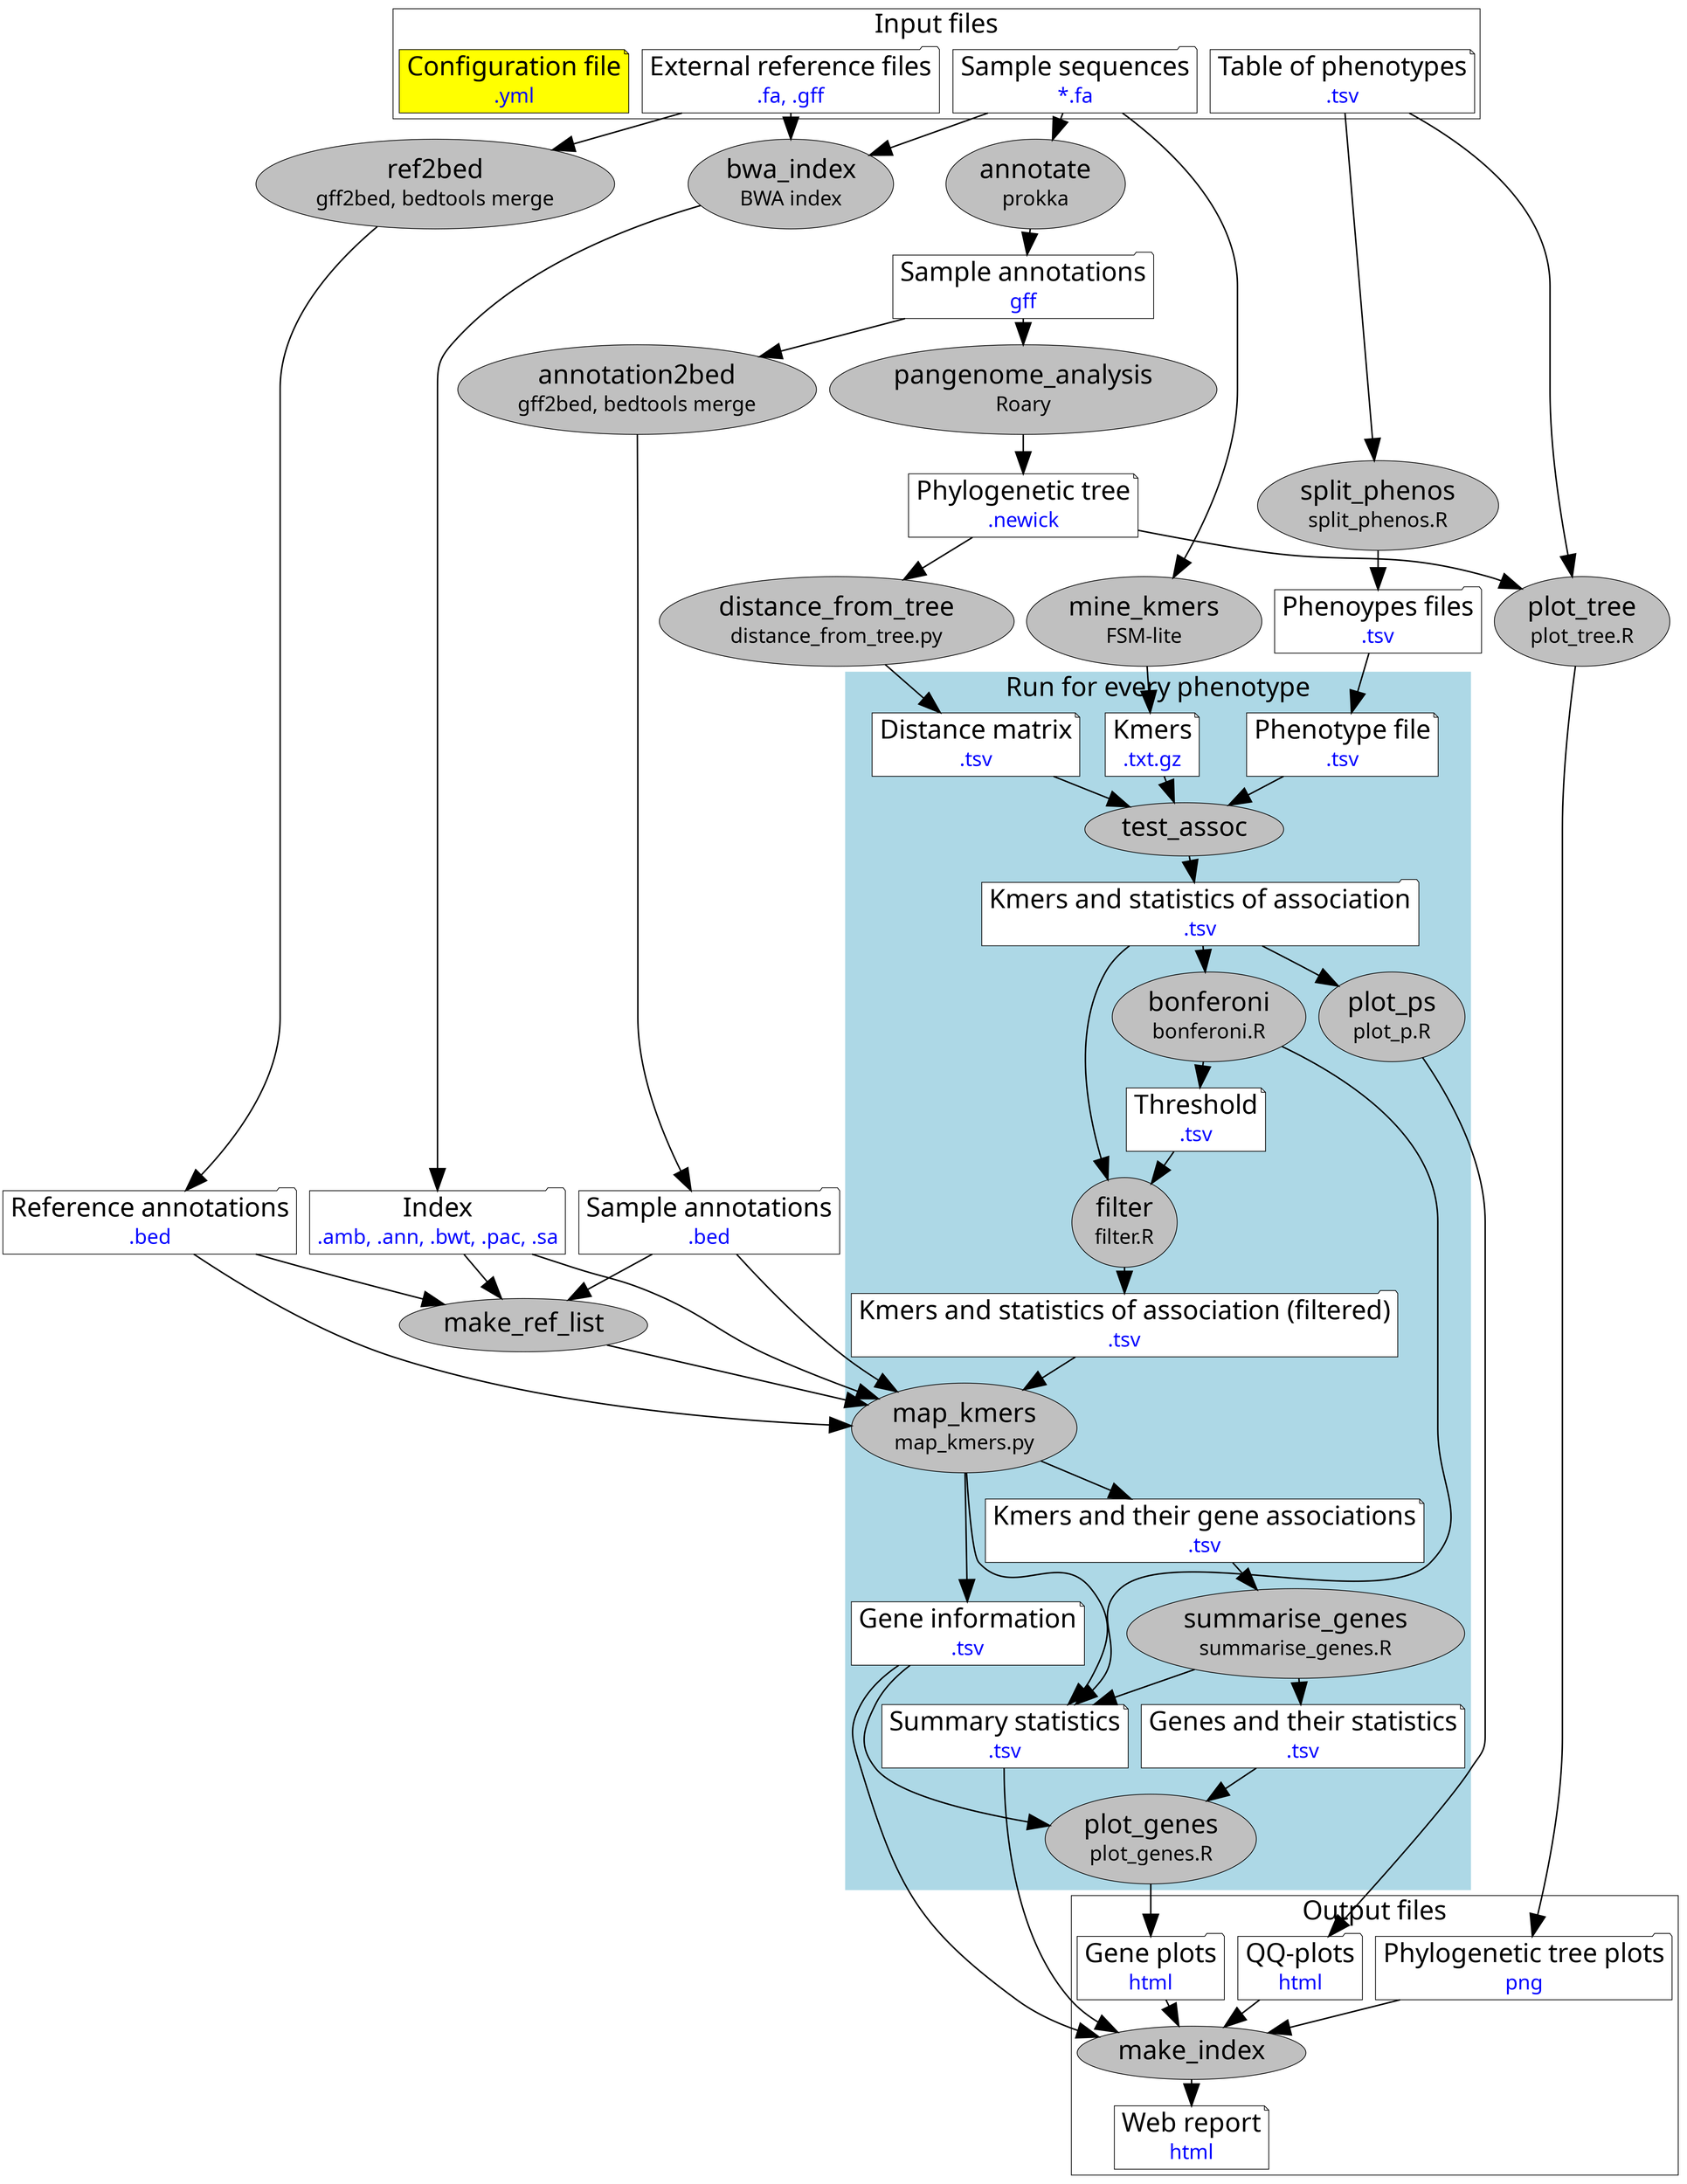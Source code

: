 digraph {

	graph [ dpi = 300 ]; 

	node [ 
		fontname="Sans serif" 
		fontsize="36"
		shape=folder
		style=filled
		fillcolor=white
	];

	subgraph cluster_input_files { /* {{{ */
		fontname="Sans serif" 
		fontsize=36
		label = "Input files";
		contigs [ 
			label=<
				<table border="0" cellborder="0" cellspacing="0">
					<tr><td align="center">Sample sequences</td></tr>
					<tr><td align="center"><font point-size="28" color="blue">*.fa</font></td></tr>
				</table>
			>
		];
		pheno [ 
			shape=note
			label=<
				<table border="0" cellborder="0" cellspacing="0">
					<tr><td align="center">Table of phenotypes</td></tr>
					<tr><td align="center"><font point-size="28" color="blue">.tsv</font></td></tr>
				</table>
			>
		];
		refs[ 
			label=<
				<table border="0" cellborder="0" cellspacing="0">
					<tr><td align="center">External reference files</td></tr>
					<tr><td align="center"><font point-size="28" color="blue">.fa, .gff</font></td></tr>
				</table>
			>
		];
		yml [ 
			shape=note
			fillcolor=yellow
			label=<
				<table border="0" cellborder="0" cellspacing="0">
					<tr><td align="center">Configuration file</td></tr>
					<tr><td align="center"><font point-size="28" color="blue">.yml</font></td></tr>
				</table>
			>
		];

	} /* }}} */

	/* once {{{ */
	indexes [ 
		label=<
			<table border="0" cellborder="0" cellspacing="0">
				<tr><td align="center">Index</td></tr>
				<tr><td align="center"><font point-size="28" color="blue">.amb, .ann, .bwt, .pac, .sa</font></td></tr>
			</table>
		>
	];
	annotations [ 
		label=<
			<table border="0" cellborder="0" cellspacing="0">
				<tr><td align="center">Sample annotations</td></tr>
				<tr><td align="center"><font point-size="28" color="blue">gff</font></td></tr>
			</table>
		>
	];
	annotations_bed [ 
		label=<
			<table border="0" cellborder="0" cellspacing="0">
				<tr><td align="center">Sample annotations</td></tr>
				<tr><td align="center"><font point-size="28" color="blue">.bed</font></td></tr>
			</table>
		>
	];
	phenos [ 
		label=<
			<table border="0" cellborder="0" cellspacing="0">
				<tr><td align="center">Phenoypes files</td></tr>
				<tr><td align="center"><font point-size="28" color="blue">.tsv</font></td></tr>
			</table>
		>
	];
	refs_bed [ 
		label=<
			<table border="0" cellborder="0" cellspacing="0">
				<tr><td align="center">Reference annotations</td></tr>
				<tr><td align="center"><font point-size="28" color="blue">.bed</font></td></tr>
			</table>
		>
	];
	phylogenetic_tree [ 
		shape=note
		label=<
			<table border="0" cellborder="0" cellspacing="0">
				<tr><td align="center">Phylogenetic tree</td></tr>
				<tr><td align="center"><font point-size="28" color="blue">.newick</font></td></tr>
			</table>
		>
	];
	bwa_index [ 
		shape=ellipse
		style=filled
		fillcolor=grey
		label=<
			<table border="0" cellborder="0" cellspacing="0">
				<tr><td align="center">bwa_index</td></tr>
				<tr><td align="center"><font point-size="28" color="black">BWA index</font></td></tr>
			</table>
		>
	];
	mine_kmers [ 
		shape=ellipse
		style=filled
		fillcolor=grey
		label=<
			<table border="0" cellborder="0" cellspacing="0">
				<tr><td align="center">mine_kmers</td></tr>
				<tr><td align="center"><font point-size="28" color="black">FSM-lite</font></td></tr>
			</table>
		>
	];
	annotate [ 
		shape=ellipse
		style=filled
		fillcolor=grey
		label=<
			<table border="0" cellborder="0" cellspacing="0">
				<tr><td align="center">annotate</td></tr>
				<tr><td align="center"><font point-size="28" color="black">prokka</font></td></tr>
			</table>
		>
	];
	pangenome_analysis [ 
		shape=ellipse
		style=filled
		fillcolor=grey
		label=<
			<table border="0" cellborder="0" cellspacing="0">
				<tr><td align="center">pangenome_analysis</td></tr>
				<tr><td align="center"><font point-size="28" color="black">Roary</font></td></tr>
			</table>
		>
	];
	distance_from_tree [ 
		shape=ellipse
		style=filled
		fillcolor=grey
		label=<
			<table border="0" cellborder="0" cellspacing="0">
				<tr><td align="center">distance_from_tree</td></tr>
				<tr><td align="center"><font point-size="28" color="black">distance_from_tree.py</font></td></tr>
			</table>
		>
	];
	plot_tree [ 
		shape=ellipse
		style=filled
		fillcolor=grey
		label=<
			<table border="0" cellborder="0" cellspacing="0">
				<tr><td align="center">plot_tree</td></tr>
				<tr><td align="center"><font point-size="28" color="black">plot_tree.R</font></td></tr>
			</table>
		>
	];
	split_phenos [ 
		shape=ellipse
		style=filled
		fillcolor=grey
		label=<
			<table border="0" cellborder="0" cellspacing="0">
				<tr><td align="center">split_phenos</td></tr>
				<tr><td align="center"><font point-size="28" color="black">split_phenos.R</font></td></tr>
			</table>
		>
	];
	annotation2bed [ 
			shape=ellipse
			style=filled
			fillcolor=grey
			label=<
				<table border="0" cellborder="0" cellspacing="0">
					<tr><td align="center">annotation2bed</td></tr>
					<tr><td align="center"><font point-size="28" color="black">gff2bed, bedtools merge</font></td></tr>
				</table>
			>
		];
		ref2bed [ 
			shape=ellipse
			style=filled
			fillcolor=grey
			label=<
				<table border="0" cellborder="0" cellspacing="0">
					<tr><td align="center">ref2bed</td></tr>
					<tr><td align="center"><font point-size="28" color="black">gff2bed, bedtools merge</font></td></tr>
				</table>
			>
		];
		make_ref_list [ 
			shape=ellipse
			style=filled
			fillcolor=grey
			label=<
				<table border="0" cellborder="0" cellspacing="0">
					<tr><td align="center">make_ref_list</td></tr>
				</table>
			>
		];
		make_index [ 
			shape=ellipse
			style=filled

			fillcolor=grey
			label=<
				<table border="0" cellborder="0" cellspacing="0">
					<tr><td align="center">make_index</td></tr>
				</table>
			>
		];
	/* }}} */

	subgraph cluster_rerun { /* {{{ */
		fontname="Sans serif" 
		fontsize=36
		label="Run for every phenotype"
		style = filled;
		color = lightblue;
		stats [ 
			shape=note
			label=<
				<table border="0" cellborder="0" cellspacing="0">
					<tr><td align="center">Summary statistics</td></tr>
					<tr><td align="center"><font point-size="28" color="blue">.tsv</font></td></tr>
				</table>
			>
		];
		kmers [ 
			shape=note
			label=<
				<table border="0" cellborder="0" cellspacing="0">
					<tr><td align="center">Kmers</td></tr>
					<tr><td align="center"><font point-size="28" color="blue">.txt.gz</font></td></tr>
				</table>
			>
		];
		distance_matrix [ 
			shape=note
			label=<
				<table border="0" cellborder="0" cellspacing="0">
					<tr><td align="center">Distance matrix</td></tr>
					<tr><td align="center"><font point-size="28" color="blue">.tsv</font></td></tr>
				</table>
				>
			];
		pheno_i [ 
				shape=note
				label=<
					<table border="0" cellborder="0" cellspacing="0">
						<tr><td align="center">Phenotype file</td></tr>
						<tr><td align="center"><font point-size="28" color="blue">.tsv</font></td></tr>
					</table>
				>
			];
		associated_kmers [ 
			label=<
				<table border="0" cellborder="0" cellspacing="0">
					<tr><td align="center">Kmers and statistics of association</td></tr>
					<tr><td align="center"><font point-size="28" color="blue">.tsv</font></td></tr>
				</table>
			>
		];
		threshold[ 
			shape=note
			label=<
				<table border="0" cellborder="0" cellspacing="0">
					<tr><td align="center">Threshold</td></tr>
					<tr><td align="center"><font point-size="28" color="blue">.tsv</font></td></tr>
				</table>
			>
		];
		kmers_filtered [ 
			label=<
				<table border="0" cellborder="0" cellspacing="0">
					<tr><td align="center">Kmers and statistics of association (filtered)</td></tr>
					<tr><td align="center"><font point-size="28" color="blue">.tsv</font></td></tr>
				</table>
			>
		];
		kmers_mapped [ 
			shape=note
			label=<
				<table border="0" cellborder="0" cellspacing="0">
					<tr><td align="center">Kmers and their gene associations</td></tr>
					<tr><td align="center"><font point-size="28" color="blue">.tsv</font></td></tr>
				</table>
			>
		];
		genes [ 
			shape=note
			label=<
				<table border="0" cellborder="0" cellspacing="0">
					<tr><td align="center">Genes and their statistics</td></tr>
					<tr><td align="center"><font point-size="28" color="blue">.tsv</font></td></tr>
				</table>
			>
		];
		gene_info [ 
			shape=note
			label=<
				<table border="0" cellborder="0" cellspacing="0">
					<tr><td align="center">Gene information</td></tr>
					<tr><td align="center"><font point-size="28" color="blue">.tsv</font></td></tr>
				</table>
			>
		];
		test_assoc [ 
			shape=ellipse
			style=filled
			fillcolor=grey
			label=<
				<table border="0" cellborder="0" cellspacing="0">
					<tr><td align="center">test_assoc</td></tr>
				</table>
			>
		];
		plot_ps [ 
			shape=ellipse
			style=filled
			fillcolor=grey
			label=<
				<table border="0" cellborder="0" cellspacing="0">
					<tr><td align="center">plot_ps</td></tr>
					<tr><td align="center"><font point-size="28" color="black">plot_p.R</font></td></tr>
				</table>
			>
		];
		bonferoni [ 
			shape=ellipse
			style=filled
			fillcolor=grey
			label=<
				<table border="0" cellborder="0" cellspacing="0">
					<tr><td align="center">bonferoni</td></tr>
					<tr><td align="center"><font point-size="28" color="black">bonferoni.R</font></td></tr>
				</table>
			>
		];
		filter [ 
			shape=ellipse
			style=filled
			fillcolor=grey
			label=<
				<table border="0" cellborder="0" cellspacing="0">
					<tr><td align="center">filter</td></tr>
					<tr><td align="center"><font point-size="28" color="black">filter.R</font></td></tr>
				</table>
			>
		];
	map_kmers [ 
			shape=ellipse
			style=filled
			fillcolor=grey
			label=<
				<table border="0" cellborder="0" cellspacing="0">
					<tr><td align="center">map_kmers</td></tr>
					<tr><td align="center"><font point-size="28" color="black">map_kmers.py</font></td></tr>
				</table>
			>
		];
		summarise_genes [ 
			shape=ellipse
			style=filled
			fillcolor=grey
			label=<
				<table border="0" cellborder="0" cellspacing="0">
					<tr><td align="center">summarise_genes</td></tr>
					<tr><td align="center"><font point-size="28" color="black">summarise_genes.R</font></td></tr>
				</table>
			>
		];
		plot_genes [ 
			shape=ellipse
			style=filled
			fillcolor=grey
			label=<
				<table border="0" cellborder="0" cellspacing="0">
					<tr><td align="center">plot_genes</td></tr>
					<tr><td align="center"><font point-size="28" color="black">plot_genes.R</font></td></tr>
				</table>
			>
		];


	} /* }}} */

	subgraph cluster_output_files { /* {{{ */
		fontname="Sans serif" 
		fontsize=36
		label = "Output files";
		make_index [ 
			shape=ellipse
			style=filled
			fillcolor=grey
			label=<
				<table border="0" cellborder="0" cellspacing="0">
					<tr><td align="center">make_index</td></tr>
				</table>
			>
		];
		tree_plots [ 
			label=<
				<table border="0" cellborder="0" cellspacing="0">
					<tr><td align="center">Phylogenetic tree plots</td></tr>
					<tr><td align="center"><font point-size="28" color="blue">png</font></td></tr>
				</table>
			>
		];
		plot_qq [ 
			label=<
				<table border="0" cellborder="0" cellspacing="0">
					<tr><td align="center">QQ-plots</td></tr>
					<tr><td align="center"><font point-size="28" color="blue">html</font></td></tr>
				</table>
			>
		];
		gene_plot [ 
			label=<
				<table border="0" cellborder="0" cellspacing="0">
					<tr><td align="center">Gene plots</td></tr>
					<tr><td align="center"><font point-size="28" color="blue">html</font></td></tr>
				</table>
			>
		];
		web_report [ 
			shape=note
			label=<
				<table border="0" cellborder="0" cellspacing="0">
					<tr><td align="center">Web report</td></tr>
					<tr><td align="center"><font point-size="28" color="blue">html</font></td></tr>
				</table>
			>
		];
	} /* }}} */

	/* edges {{{ */

	edge [
		arrowsize=3
		penwidth=2
	];

	contigs -> mine_kmers;
	mine_kmers -> kmers;

	contigs -> annotate;
	annotate -> annotations;

	annotations -> pangenome_analysis;
	pangenome_analysis -> phylogenetic_tree;

	phylogenetic_tree -> distance_from_tree;
	distance_from_tree -> distance_matrix;

	phylogenetic_tree -> plot_tree;
	pheno -> plot_tree;
	plot_tree -> tree_plots;

	pheno -> split_phenos;
	split_phenos -> phenos;

	phenos -> pheno_i;
	pheno_i -> test_assoc;
	kmers -> test_assoc;
	distance_matrix -> test_assoc;
	test_assoc -> associated_kmers;

	associated_kmers -> plot_ps;
	plot_ps -> plot_qq;

	associated_kmers -> bonferoni;
	bonferoni -> threshold;
	threshold -> filter;
	associated_kmers -> filter;
	filter -> kmers_filtered;
	
	bonferoni -> stats;

	refs -> ref2bed;
	ref2bed -> refs_bed;

	refs -> bwa_index;
	contigs -> bwa_index;
	bwa_index -> indexes;

	annotations -> annotation2bed;
	annotation2bed -> annotations_bed;

	indexes -> make_ref_list;
	refs_bed -> make_ref_list;
	annotations_bed -> make_ref_list;
	make_ref_list -> map_kmers;

	indexes -> map_kmers;
	kmers_filtered -> map_kmers;
	annotations_bed -> map_kmers;
	refs_bed -> map_kmers;
	map_kmers -> kmers_mapped;
	map_kmers -> stats;
	map_kmers -> gene_info;

	kmers_mapped -> summarise_genes;
	gene_info -> plot_genes;
	summarise_genes -> genes;
	summarise_genes -> stats;

	genes -> plot_genes;
	plot_genes -> gene_plot;

	gene_plot -> make_index;
	plot_qq -> make_index;
	tree_plots -> make_index;
	gene_info -> make_index;
	stats -> make_index;
	make_index -> web_report;

	/* }}} */

}
